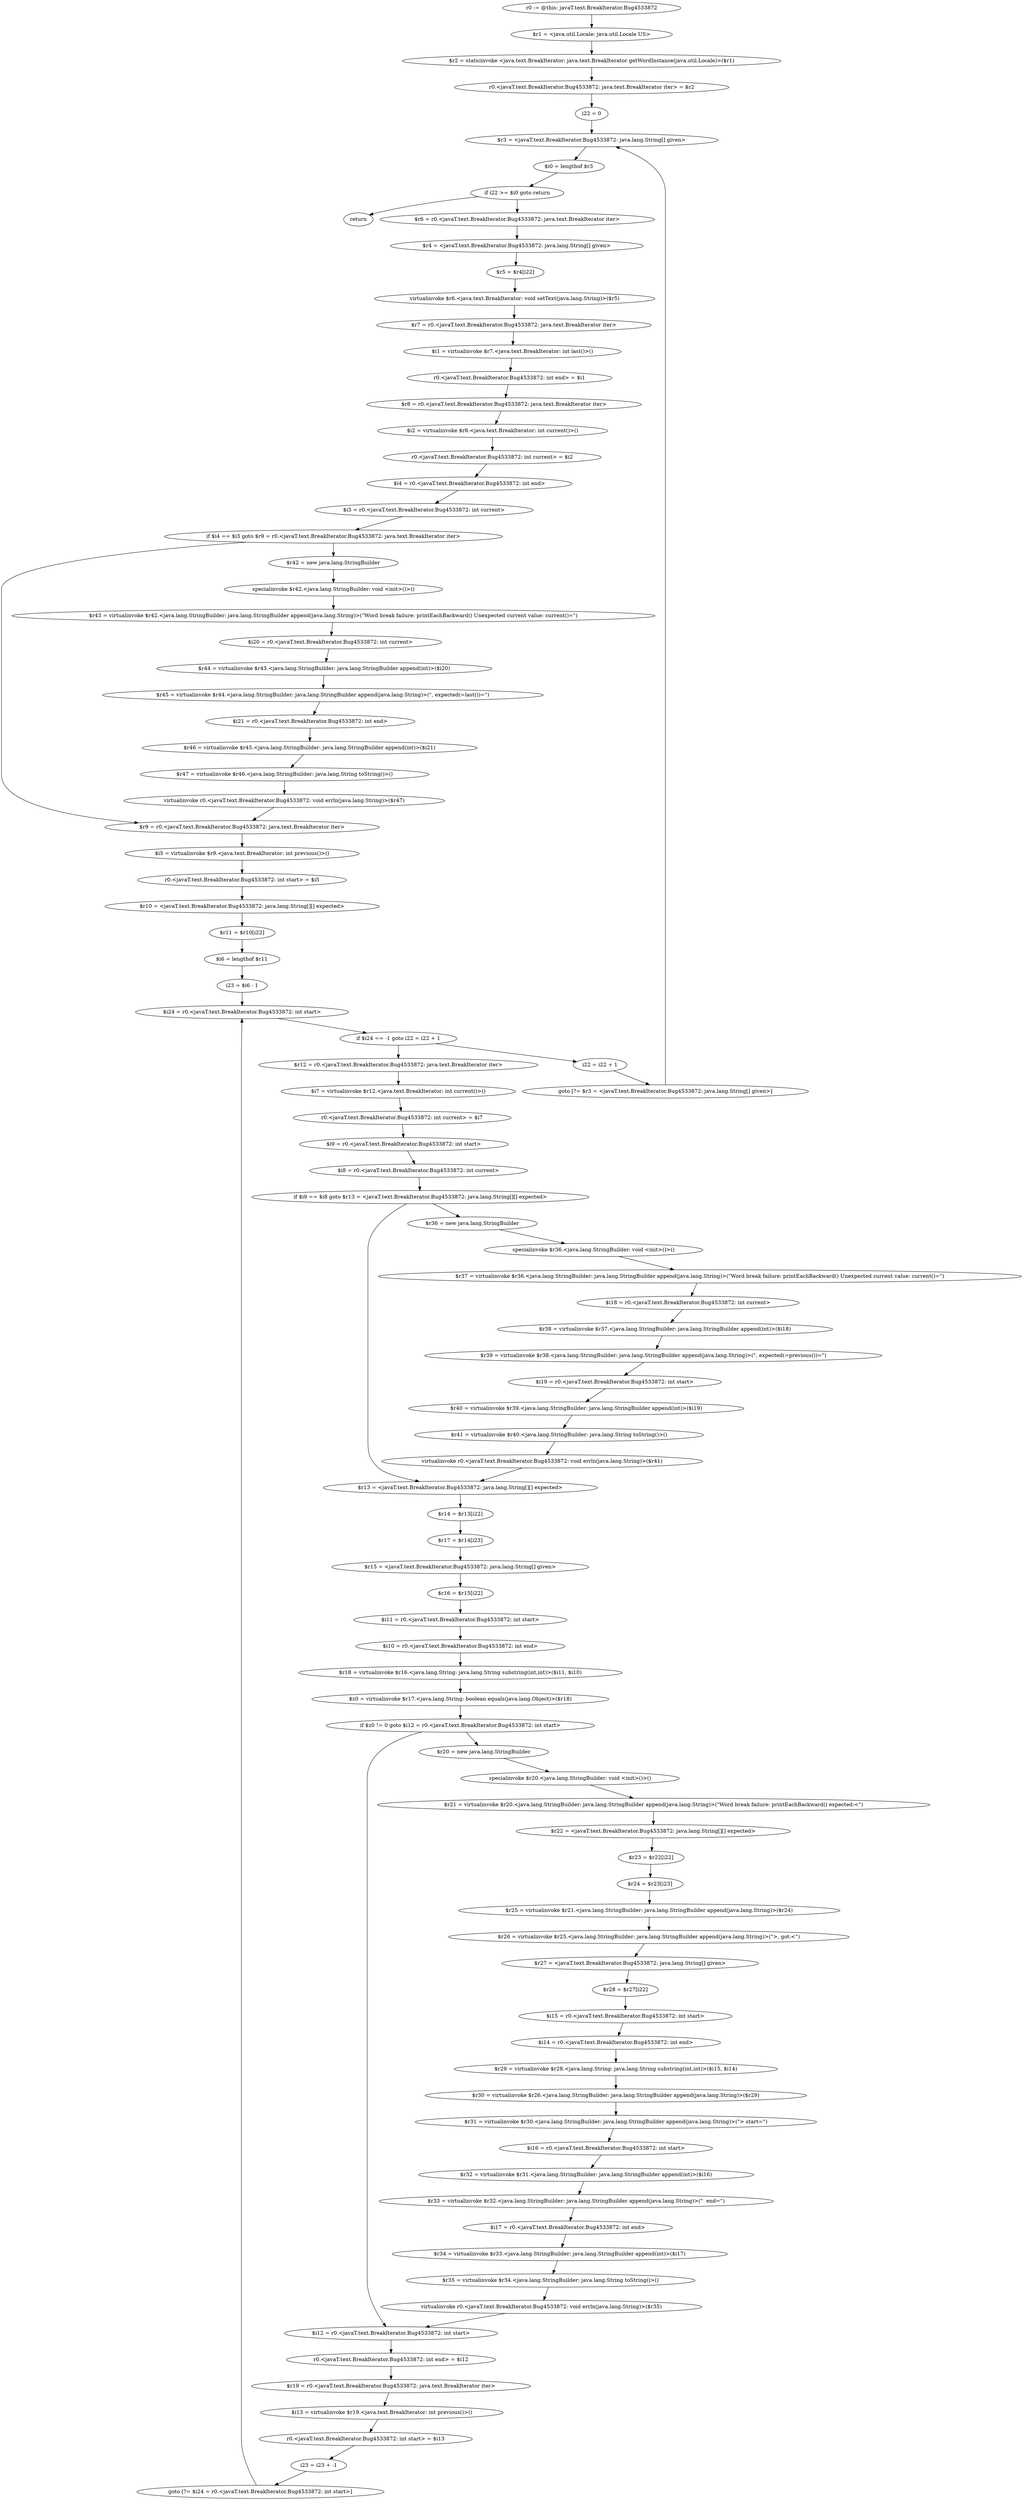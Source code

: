 digraph "unitGraph" {
    "r0 := @this: javaT.text.BreakIterator.Bug4533872"
    "$r1 = <java.util.Locale: java.util.Locale US>"
    "$r2 = staticinvoke <java.text.BreakIterator: java.text.BreakIterator getWordInstance(java.util.Locale)>($r1)"
    "r0.<javaT.text.BreakIterator.Bug4533872: java.text.BreakIterator iter> = $r2"
    "i22 = 0"
    "$r3 = <javaT.text.BreakIterator.Bug4533872: java.lang.String[] given>"
    "$i0 = lengthof $r3"
    "if i22 >= $i0 goto return"
    "$r6 = r0.<javaT.text.BreakIterator.Bug4533872: java.text.BreakIterator iter>"
    "$r4 = <javaT.text.BreakIterator.Bug4533872: java.lang.String[] given>"
    "$r5 = $r4[i22]"
    "virtualinvoke $r6.<java.text.BreakIterator: void setText(java.lang.String)>($r5)"
    "$r7 = r0.<javaT.text.BreakIterator.Bug4533872: java.text.BreakIterator iter>"
    "$i1 = virtualinvoke $r7.<java.text.BreakIterator: int last()>()"
    "r0.<javaT.text.BreakIterator.Bug4533872: int end> = $i1"
    "$r8 = r0.<javaT.text.BreakIterator.Bug4533872: java.text.BreakIterator iter>"
    "$i2 = virtualinvoke $r8.<java.text.BreakIterator: int current()>()"
    "r0.<javaT.text.BreakIterator.Bug4533872: int current> = $i2"
    "$i4 = r0.<javaT.text.BreakIterator.Bug4533872: int end>"
    "$i3 = r0.<javaT.text.BreakIterator.Bug4533872: int current>"
    "if $i4 == $i3 goto $r9 = r0.<javaT.text.BreakIterator.Bug4533872: java.text.BreakIterator iter>"
    "$r42 = new java.lang.StringBuilder"
    "specialinvoke $r42.<java.lang.StringBuilder: void <init>()>()"
    "$r43 = virtualinvoke $r42.<java.lang.StringBuilder: java.lang.StringBuilder append(java.lang.String)>(\"Word break failure: printEachBackward() Unexpected current value: current()=\")"
    "$i20 = r0.<javaT.text.BreakIterator.Bug4533872: int current>"
    "$r44 = virtualinvoke $r43.<java.lang.StringBuilder: java.lang.StringBuilder append(int)>($i20)"
    "$r45 = virtualinvoke $r44.<java.lang.StringBuilder: java.lang.StringBuilder append(java.lang.String)>(\", expected(=last())=\")"
    "$i21 = r0.<javaT.text.BreakIterator.Bug4533872: int end>"
    "$r46 = virtualinvoke $r45.<java.lang.StringBuilder: java.lang.StringBuilder append(int)>($i21)"
    "$r47 = virtualinvoke $r46.<java.lang.StringBuilder: java.lang.String toString()>()"
    "virtualinvoke r0.<javaT.text.BreakIterator.Bug4533872: void errln(java.lang.String)>($r47)"
    "$r9 = r0.<javaT.text.BreakIterator.Bug4533872: java.text.BreakIterator iter>"
    "$i5 = virtualinvoke $r9.<java.text.BreakIterator: int previous()>()"
    "r0.<javaT.text.BreakIterator.Bug4533872: int start> = $i5"
    "$r10 = <javaT.text.BreakIterator.Bug4533872: java.lang.String[][] expected>"
    "$r11 = $r10[i22]"
    "$i6 = lengthof $r11"
    "i23 = $i6 - 1"
    "$i24 = r0.<javaT.text.BreakIterator.Bug4533872: int start>"
    "if $i24 == -1 goto i22 = i22 + 1"
    "$r12 = r0.<javaT.text.BreakIterator.Bug4533872: java.text.BreakIterator iter>"
    "$i7 = virtualinvoke $r12.<java.text.BreakIterator: int current()>()"
    "r0.<javaT.text.BreakIterator.Bug4533872: int current> = $i7"
    "$i9 = r0.<javaT.text.BreakIterator.Bug4533872: int start>"
    "$i8 = r0.<javaT.text.BreakIterator.Bug4533872: int current>"
    "if $i9 == $i8 goto $r13 = <javaT.text.BreakIterator.Bug4533872: java.lang.String[][] expected>"
    "$r36 = new java.lang.StringBuilder"
    "specialinvoke $r36.<java.lang.StringBuilder: void <init>()>()"
    "$r37 = virtualinvoke $r36.<java.lang.StringBuilder: java.lang.StringBuilder append(java.lang.String)>(\"Word break failure: printEachBackward() Unexpected current value: current()=\")"
    "$i18 = r0.<javaT.text.BreakIterator.Bug4533872: int current>"
    "$r38 = virtualinvoke $r37.<java.lang.StringBuilder: java.lang.StringBuilder append(int)>($i18)"
    "$r39 = virtualinvoke $r38.<java.lang.StringBuilder: java.lang.StringBuilder append(java.lang.String)>(\", expected(=previous())=\")"
    "$i19 = r0.<javaT.text.BreakIterator.Bug4533872: int start>"
    "$r40 = virtualinvoke $r39.<java.lang.StringBuilder: java.lang.StringBuilder append(int)>($i19)"
    "$r41 = virtualinvoke $r40.<java.lang.StringBuilder: java.lang.String toString()>()"
    "virtualinvoke r0.<javaT.text.BreakIterator.Bug4533872: void errln(java.lang.String)>($r41)"
    "$r13 = <javaT.text.BreakIterator.Bug4533872: java.lang.String[][] expected>"
    "$r14 = $r13[i22]"
    "$r17 = $r14[i23]"
    "$r15 = <javaT.text.BreakIterator.Bug4533872: java.lang.String[] given>"
    "$r16 = $r15[i22]"
    "$i11 = r0.<javaT.text.BreakIterator.Bug4533872: int start>"
    "$i10 = r0.<javaT.text.BreakIterator.Bug4533872: int end>"
    "$r18 = virtualinvoke $r16.<java.lang.String: java.lang.String substring(int,int)>($i11, $i10)"
    "$z0 = virtualinvoke $r17.<java.lang.String: boolean equals(java.lang.Object)>($r18)"
    "if $z0 != 0 goto $i12 = r0.<javaT.text.BreakIterator.Bug4533872: int start>"
    "$r20 = new java.lang.StringBuilder"
    "specialinvoke $r20.<java.lang.StringBuilder: void <init>()>()"
    "$r21 = virtualinvoke $r20.<java.lang.StringBuilder: java.lang.StringBuilder append(java.lang.String)>(\"Word break failure: printEachBackward() expected:<\")"
    "$r22 = <javaT.text.BreakIterator.Bug4533872: java.lang.String[][] expected>"
    "$r23 = $r22[i22]"
    "$r24 = $r23[i23]"
    "$r25 = virtualinvoke $r21.<java.lang.StringBuilder: java.lang.StringBuilder append(java.lang.String)>($r24)"
    "$r26 = virtualinvoke $r25.<java.lang.StringBuilder: java.lang.StringBuilder append(java.lang.String)>(\">, got:<\")"
    "$r27 = <javaT.text.BreakIterator.Bug4533872: java.lang.String[] given>"
    "$r28 = $r27[i22]"
    "$i15 = r0.<javaT.text.BreakIterator.Bug4533872: int start>"
    "$i14 = r0.<javaT.text.BreakIterator.Bug4533872: int end>"
    "$r29 = virtualinvoke $r28.<java.lang.String: java.lang.String substring(int,int)>($i15, $i14)"
    "$r30 = virtualinvoke $r26.<java.lang.StringBuilder: java.lang.StringBuilder append(java.lang.String)>($r29)"
    "$r31 = virtualinvoke $r30.<java.lang.StringBuilder: java.lang.StringBuilder append(java.lang.String)>(\"> start=\")"
    "$i16 = r0.<javaT.text.BreakIterator.Bug4533872: int start>"
    "$r32 = virtualinvoke $r31.<java.lang.StringBuilder: java.lang.StringBuilder append(int)>($i16)"
    "$r33 = virtualinvoke $r32.<java.lang.StringBuilder: java.lang.StringBuilder append(java.lang.String)>(\"  end=\")"
    "$i17 = r0.<javaT.text.BreakIterator.Bug4533872: int end>"
    "$r34 = virtualinvoke $r33.<java.lang.StringBuilder: java.lang.StringBuilder append(int)>($i17)"
    "$r35 = virtualinvoke $r34.<java.lang.StringBuilder: java.lang.String toString()>()"
    "virtualinvoke r0.<javaT.text.BreakIterator.Bug4533872: void errln(java.lang.String)>($r35)"
    "$i12 = r0.<javaT.text.BreakIterator.Bug4533872: int start>"
    "r0.<javaT.text.BreakIterator.Bug4533872: int end> = $i12"
    "$r19 = r0.<javaT.text.BreakIterator.Bug4533872: java.text.BreakIterator iter>"
    "$i13 = virtualinvoke $r19.<java.text.BreakIterator: int previous()>()"
    "r0.<javaT.text.BreakIterator.Bug4533872: int start> = $i13"
    "i23 = i23 + -1"
    "goto [?= $i24 = r0.<javaT.text.BreakIterator.Bug4533872: int start>]"
    "i22 = i22 + 1"
    "goto [?= $r3 = <javaT.text.BreakIterator.Bug4533872: java.lang.String[] given>]"
    "return"
    "r0 := @this: javaT.text.BreakIterator.Bug4533872"->"$r1 = <java.util.Locale: java.util.Locale US>";
    "$r1 = <java.util.Locale: java.util.Locale US>"->"$r2 = staticinvoke <java.text.BreakIterator: java.text.BreakIterator getWordInstance(java.util.Locale)>($r1)";
    "$r2 = staticinvoke <java.text.BreakIterator: java.text.BreakIterator getWordInstance(java.util.Locale)>($r1)"->"r0.<javaT.text.BreakIterator.Bug4533872: java.text.BreakIterator iter> = $r2";
    "r0.<javaT.text.BreakIterator.Bug4533872: java.text.BreakIterator iter> = $r2"->"i22 = 0";
    "i22 = 0"->"$r3 = <javaT.text.BreakIterator.Bug4533872: java.lang.String[] given>";
    "$r3 = <javaT.text.BreakIterator.Bug4533872: java.lang.String[] given>"->"$i0 = lengthof $r3";
    "$i0 = lengthof $r3"->"if i22 >= $i0 goto return";
    "if i22 >= $i0 goto return"->"$r6 = r0.<javaT.text.BreakIterator.Bug4533872: java.text.BreakIterator iter>";
    "if i22 >= $i0 goto return"->"return";
    "$r6 = r0.<javaT.text.BreakIterator.Bug4533872: java.text.BreakIterator iter>"->"$r4 = <javaT.text.BreakIterator.Bug4533872: java.lang.String[] given>";
    "$r4 = <javaT.text.BreakIterator.Bug4533872: java.lang.String[] given>"->"$r5 = $r4[i22]";
    "$r5 = $r4[i22]"->"virtualinvoke $r6.<java.text.BreakIterator: void setText(java.lang.String)>($r5)";
    "virtualinvoke $r6.<java.text.BreakIterator: void setText(java.lang.String)>($r5)"->"$r7 = r0.<javaT.text.BreakIterator.Bug4533872: java.text.BreakIterator iter>";
    "$r7 = r0.<javaT.text.BreakIterator.Bug4533872: java.text.BreakIterator iter>"->"$i1 = virtualinvoke $r7.<java.text.BreakIterator: int last()>()";
    "$i1 = virtualinvoke $r7.<java.text.BreakIterator: int last()>()"->"r0.<javaT.text.BreakIterator.Bug4533872: int end> = $i1";
    "r0.<javaT.text.BreakIterator.Bug4533872: int end> = $i1"->"$r8 = r0.<javaT.text.BreakIterator.Bug4533872: java.text.BreakIterator iter>";
    "$r8 = r0.<javaT.text.BreakIterator.Bug4533872: java.text.BreakIterator iter>"->"$i2 = virtualinvoke $r8.<java.text.BreakIterator: int current()>()";
    "$i2 = virtualinvoke $r8.<java.text.BreakIterator: int current()>()"->"r0.<javaT.text.BreakIterator.Bug4533872: int current> = $i2";
    "r0.<javaT.text.BreakIterator.Bug4533872: int current> = $i2"->"$i4 = r0.<javaT.text.BreakIterator.Bug4533872: int end>";
    "$i4 = r0.<javaT.text.BreakIterator.Bug4533872: int end>"->"$i3 = r0.<javaT.text.BreakIterator.Bug4533872: int current>";
    "$i3 = r0.<javaT.text.BreakIterator.Bug4533872: int current>"->"if $i4 == $i3 goto $r9 = r0.<javaT.text.BreakIterator.Bug4533872: java.text.BreakIterator iter>";
    "if $i4 == $i3 goto $r9 = r0.<javaT.text.BreakIterator.Bug4533872: java.text.BreakIterator iter>"->"$r42 = new java.lang.StringBuilder";
    "if $i4 == $i3 goto $r9 = r0.<javaT.text.BreakIterator.Bug4533872: java.text.BreakIterator iter>"->"$r9 = r0.<javaT.text.BreakIterator.Bug4533872: java.text.BreakIterator iter>";
    "$r42 = new java.lang.StringBuilder"->"specialinvoke $r42.<java.lang.StringBuilder: void <init>()>()";
    "specialinvoke $r42.<java.lang.StringBuilder: void <init>()>()"->"$r43 = virtualinvoke $r42.<java.lang.StringBuilder: java.lang.StringBuilder append(java.lang.String)>(\"Word break failure: printEachBackward() Unexpected current value: current()=\")";
    "$r43 = virtualinvoke $r42.<java.lang.StringBuilder: java.lang.StringBuilder append(java.lang.String)>(\"Word break failure: printEachBackward() Unexpected current value: current()=\")"->"$i20 = r0.<javaT.text.BreakIterator.Bug4533872: int current>";
    "$i20 = r0.<javaT.text.BreakIterator.Bug4533872: int current>"->"$r44 = virtualinvoke $r43.<java.lang.StringBuilder: java.lang.StringBuilder append(int)>($i20)";
    "$r44 = virtualinvoke $r43.<java.lang.StringBuilder: java.lang.StringBuilder append(int)>($i20)"->"$r45 = virtualinvoke $r44.<java.lang.StringBuilder: java.lang.StringBuilder append(java.lang.String)>(\", expected(=last())=\")";
    "$r45 = virtualinvoke $r44.<java.lang.StringBuilder: java.lang.StringBuilder append(java.lang.String)>(\", expected(=last())=\")"->"$i21 = r0.<javaT.text.BreakIterator.Bug4533872: int end>";
    "$i21 = r0.<javaT.text.BreakIterator.Bug4533872: int end>"->"$r46 = virtualinvoke $r45.<java.lang.StringBuilder: java.lang.StringBuilder append(int)>($i21)";
    "$r46 = virtualinvoke $r45.<java.lang.StringBuilder: java.lang.StringBuilder append(int)>($i21)"->"$r47 = virtualinvoke $r46.<java.lang.StringBuilder: java.lang.String toString()>()";
    "$r47 = virtualinvoke $r46.<java.lang.StringBuilder: java.lang.String toString()>()"->"virtualinvoke r0.<javaT.text.BreakIterator.Bug4533872: void errln(java.lang.String)>($r47)";
    "virtualinvoke r0.<javaT.text.BreakIterator.Bug4533872: void errln(java.lang.String)>($r47)"->"$r9 = r0.<javaT.text.BreakIterator.Bug4533872: java.text.BreakIterator iter>";
    "$r9 = r0.<javaT.text.BreakIterator.Bug4533872: java.text.BreakIterator iter>"->"$i5 = virtualinvoke $r9.<java.text.BreakIterator: int previous()>()";
    "$i5 = virtualinvoke $r9.<java.text.BreakIterator: int previous()>()"->"r0.<javaT.text.BreakIterator.Bug4533872: int start> = $i5";
    "r0.<javaT.text.BreakIterator.Bug4533872: int start> = $i5"->"$r10 = <javaT.text.BreakIterator.Bug4533872: java.lang.String[][] expected>";
    "$r10 = <javaT.text.BreakIterator.Bug4533872: java.lang.String[][] expected>"->"$r11 = $r10[i22]";
    "$r11 = $r10[i22]"->"$i6 = lengthof $r11";
    "$i6 = lengthof $r11"->"i23 = $i6 - 1";
    "i23 = $i6 - 1"->"$i24 = r0.<javaT.text.BreakIterator.Bug4533872: int start>";
    "$i24 = r0.<javaT.text.BreakIterator.Bug4533872: int start>"->"if $i24 == -1 goto i22 = i22 + 1";
    "if $i24 == -1 goto i22 = i22 + 1"->"$r12 = r0.<javaT.text.BreakIterator.Bug4533872: java.text.BreakIterator iter>";
    "if $i24 == -1 goto i22 = i22 + 1"->"i22 = i22 + 1";
    "$r12 = r0.<javaT.text.BreakIterator.Bug4533872: java.text.BreakIterator iter>"->"$i7 = virtualinvoke $r12.<java.text.BreakIterator: int current()>()";
    "$i7 = virtualinvoke $r12.<java.text.BreakIterator: int current()>()"->"r0.<javaT.text.BreakIterator.Bug4533872: int current> = $i7";
    "r0.<javaT.text.BreakIterator.Bug4533872: int current> = $i7"->"$i9 = r0.<javaT.text.BreakIterator.Bug4533872: int start>";
    "$i9 = r0.<javaT.text.BreakIterator.Bug4533872: int start>"->"$i8 = r0.<javaT.text.BreakIterator.Bug4533872: int current>";
    "$i8 = r0.<javaT.text.BreakIterator.Bug4533872: int current>"->"if $i9 == $i8 goto $r13 = <javaT.text.BreakIterator.Bug4533872: java.lang.String[][] expected>";
    "if $i9 == $i8 goto $r13 = <javaT.text.BreakIterator.Bug4533872: java.lang.String[][] expected>"->"$r36 = new java.lang.StringBuilder";
    "if $i9 == $i8 goto $r13 = <javaT.text.BreakIterator.Bug4533872: java.lang.String[][] expected>"->"$r13 = <javaT.text.BreakIterator.Bug4533872: java.lang.String[][] expected>";
    "$r36 = new java.lang.StringBuilder"->"specialinvoke $r36.<java.lang.StringBuilder: void <init>()>()";
    "specialinvoke $r36.<java.lang.StringBuilder: void <init>()>()"->"$r37 = virtualinvoke $r36.<java.lang.StringBuilder: java.lang.StringBuilder append(java.lang.String)>(\"Word break failure: printEachBackward() Unexpected current value: current()=\")";
    "$r37 = virtualinvoke $r36.<java.lang.StringBuilder: java.lang.StringBuilder append(java.lang.String)>(\"Word break failure: printEachBackward() Unexpected current value: current()=\")"->"$i18 = r0.<javaT.text.BreakIterator.Bug4533872: int current>";
    "$i18 = r0.<javaT.text.BreakIterator.Bug4533872: int current>"->"$r38 = virtualinvoke $r37.<java.lang.StringBuilder: java.lang.StringBuilder append(int)>($i18)";
    "$r38 = virtualinvoke $r37.<java.lang.StringBuilder: java.lang.StringBuilder append(int)>($i18)"->"$r39 = virtualinvoke $r38.<java.lang.StringBuilder: java.lang.StringBuilder append(java.lang.String)>(\", expected(=previous())=\")";
    "$r39 = virtualinvoke $r38.<java.lang.StringBuilder: java.lang.StringBuilder append(java.lang.String)>(\", expected(=previous())=\")"->"$i19 = r0.<javaT.text.BreakIterator.Bug4533872: int start>";
    "$i19 = r0.<javaT.text.BreakIterator.Bug4533872: int start>"->"$r40 = virtualinvoke $r39.<java.lang.StringBuilder: java.lang.StringBuilder append(int)>($i19)";
    "$r40 = virtualinvoke $r39.<java.lang.StringBuilder: java.lang.StringBuilder append(int)>($i19)"->"$r41 = virtualinvoke $r40.<java.lang.StringBuilder: java.lang.String toString()>()";
    "$r41 = virtualinvoke $r40.<java.lang.StringBuilder: java.lang.String toString()>()"->"virtualinvoke r0.<javaT.text.BreakIterator.Bug4533872: void errln(java.lang.String)>($r41)";
    "virtualinvoke r0.<javaT.text.BreakIterator.Bug4533872: void errln(java.lang.String)>($r41)"->"$r13 = <javaT.text.BreakIterator.Bug4533872: java.lang.String[][] expected>";
    "$r13 = <javaT.text.BreakIterator.Bug4533872: java.lang.String[][] expected>"->"$r14 = $r13[i22]";
    "$r14 = $r13[i22]"->"$r17 = $r14[i23]";
    "$r17 = $r14[i23]"->"$r15 = <javaT.text.BreakIterator.Bug4533872: java.lang.String[] given>";
    "$r15 = <javaT.text.BreakIterator.Bug4533872: java.lang.String[] given>"->"$r16 = $r15[i22]";
    "$r16 = $r15[i22]"->"$i11 = r0.<javaT.text.BreakIterator.Bug4533872: int start>";
    "$i11 = r0.<javaT.text.BreakIterator.Bug4533872: int start>"->"$i10 = r0.<javaT.text.BreakIterator.Bug4533872: int end>";
    "$i10 = r0.<javaT.text.BreakIterator.Bug4533872: int end>"->"$r18 = virtualinvoke $r16.<java.lang.String: java.lang.String substring(int,int)>($i11, $i10)";
    "$r18 = virtualinvoke $r16.<java.lang.String: java.lang.String substring(int,int)>($i11, $i10)"->"$z0 = virtualinvoke $r17.<java.lang.String: boolean equals(java.lang.Object)>($r18)";
    "$z0 = virtualinvoke $r17.<java.lang.String: boolean equals(java.lang.Object)>($r18)"->"if $z0 != 0 goto $i12 = r0.<javaT.text.BreakIterator.Bug4533872: int start>";
    "if $z0 != 0 goto $i12 = r0.<javaT.text.BreakIterator.Bug4533872: int start>"->"$r20 = new java.lang.StringBuilder";
    "if $z0 != 0 goto $i12 = r0.<javaT.text.BreakIterator.Bug4533872: int start>"->"$i12 = r0.<javaT.text.BreakIterator.Bug4533872: int start>";
    "$r20 = new java.lang.StringBuilder"->"specialinvoke $r20.<java.lang.StringBuilder: void <init>()>()";
    "specialinvoke $r20.<java.lang.StringBuilder: void <init>()>()"->"$r21 = virtualinvoke $r20.<java.lang.StringBuilder: java.lang.StringBuilder append(java.lang.String)>(\"Word break failure: printEachBackward() expected:<\")";
    "$r21 = virtualinvoke $r20.<java.lang.StringBuilder: java.lang.StringBuilder append(java.lang.String)>(\"Word break failure: printEachBackward() expected:<\")"->"$r22 = <javaT.text.BreakIterator.Bug4533872: java.lang.String[][] expected>";
    "$r22 = <javaT.text.BreakIterator.Bug4533872: java.lang.String[][] expected>"->"$r23 = $r22[i22]";
    "$r23 = $r22[i22]"->"$r24 = $r23[i23]";
    "$r24 = $r23[i23]"->"$r25 = virtualinvoke $r21.<java.lang.StringBuilder: java.lang.StringBuilder append(java.lang.String)>($r24)";
    "$r25 = virtualinvoke $r21.<java.lang.StringBuilder: java.lang.StringBuilder append(java.lang.String)>($r24)"->"$r26 = virtualinvoke $r25.<java.lang.StringBuilder: java.lang.StringBuilder append(java.lang.String)>(\">, got:<\")";
    "$r26 = virtualinvoke $r25.<java.lang.StringBuilder: java.lang.StringBuilder append(java.lang.String)>(\">, got:<\")"->"$r27 = <javaT.text.BreakIterator.Bug4533872: java.lang.String[] given>";
    "$r27 = <javaT.text.BreakIterator.Bug4533872: java.lang.String[] given>"->"$r28 = $r27[i22]";
    "$r28 = $r27[i22]"->"$i15 = r0.<javaT.text.BreakIterator.Bug4533872: int start>";
    "$i15 = r0.<javaT.text.BreakIterator.Bug4533872: int start>"->"$i14 = r0.<javaT.text.BreakIterator.Bug4533872: int end>";
    "$i14 = r0.<javaT.text.BreakIterator.Bug4533872: int end>"->"$r29 = virtualinvoke $r28.<java.lang.String: java.lang.String substring(int,int)>($i15, $i14)";
    "$r29 = virtualinvoke $r28.<java.lang.String: java.lang.String substring(int,int)>($i15, $i14)"->"$r30 = virtualinvoke $r26.<java.lang.StringBuilder: java.lang.StringBuilder append(java.lang.String)>($r29)";
    "$r30 = virtualinvoke $r26.<java.lang.StringBuilder: java.lang.StringBuilder append(java.lang.String)>($r29)"->"$r31 = virtualinvoke $r30.<java.lang.StringBuilder: java.lang.StringBuilder append(java.lang.String)>(\"> start=\")";
    "$r31 = virtualinvoke $r30.<java.lang.StringBuilder: java.lang.StringBuilder append(java.lang.String)>(\"> start=\")"->"$i16 = r0.<javaT.text.BreakIterator.Bug4533872: int start>";
    "$i16 = r0.<javaT.text.BreakIterator.Bug4533872: int start>"->"$r32 = virtualinvoke $r31.<java.lang.StringBuilder: java.lang.StringBuilder append(int)>($i16)";
    "$r32 = virtualinvoke $r31.<java.lang.StringBuilder: java.lang.StringBuilder append(int)>($i16)"->"$r33 = virtualinvoke $r32.<java.lang.StringBuilder: java.lang.StringBuilder append(java.lang.String)>(\"  end=\")";
    "$r33 = virtualinvoke $r32.<java.lang.StringBuilder: java.lang.StringBuilder append(java.lang.String)>(\"  end=\")"->"$i17 = r0.<javaT.text.BreakIterator.Bug4533872: int end>";
    "$i17 = r0.<javaT.text.BreakIterator.Bug4533872: int end>"->"$r34 = virtualinvoke $r33.<java.lang.StringBuilder: java.lang.StringBuilder append(int)>($i17)";
    "$r34 = virtualinvoke $r33.<java.lang.StringBuilder: java.lang.StringBuilder append(int)>($i17)"->"$r35 = virtualinvoke $r34.<java.lang.StringBuilder: java.lang.String toString()>()";
    "$r35 = virtualinvoke $r34.<java.lang.StringBuilder: java.lang.String toString()>()"->"virtualinvoke r0.<javaT.text.BreakIterator.Bug4533872: void errln(java.lang.String)>($r35)";
    "virtualinvoke r0.<javaT.text.BreakIterator.Bug4533872: void errln(java.lang.String)>($r35)"->"$i12 = r0.<javaT.text.BreakIterator.Bug4533872: int start>";
    "$i12 = r0.<javaT.text.BreakIterator.Bug4533872: int start>"->"r0.<javaT.text.BreakIterator.Bug4533872: int end> = $i12";
    "r0.<javaT.text.BreakIterator.Bug4533872: int end> = $i12"->"$r19 = r0.<javaT.text.BreakIterator.Bug4533872: java.text.BreakIterator iter>";
    "$r19 = r0.<javaT.text.BreakIterator.Bug4533872: java.text.BreakIterator iter>"->"$i13 = virtualinvoke $r19.<java.text.BreakIterator: int previous()>()";
    "$i13 = virtualinvoke $r19.<java.text.BreakIterator: int previous()>()"->"r0.<javaT.text.BreakIterator.Bug4533872: int start> = $i13";
    "r0.<javaT.text.BreakIterator.Bug4533872: int start> = $i13"->"i23 = i23 + -1";
    "i23 = i23 + -1"->"goto [?= $i24 = r0.<javaT.text.BreakIterator.Bug4533872: int start>]";
    "goto [?= $i24 = r0.<javaT.text.BreakIterator.Bug4533872: int start>]"->"$i24 = r0.<javaT.text.BreakIterator.Bug4533872: int start>";
    "i22 = i22 + 1"->"goto [?= $r3 = <javaT.text.BreakIterator.Bug4533872: java.lang.String[] given>]";
    "goto [?= $r3 = <javaT.text.BreakIterator.Bug4533872: java.lang.String[] given>]"->"$r3 = <javaT.text.BreakIterator.Bug4533872: java.lang.String[] given>";
}
